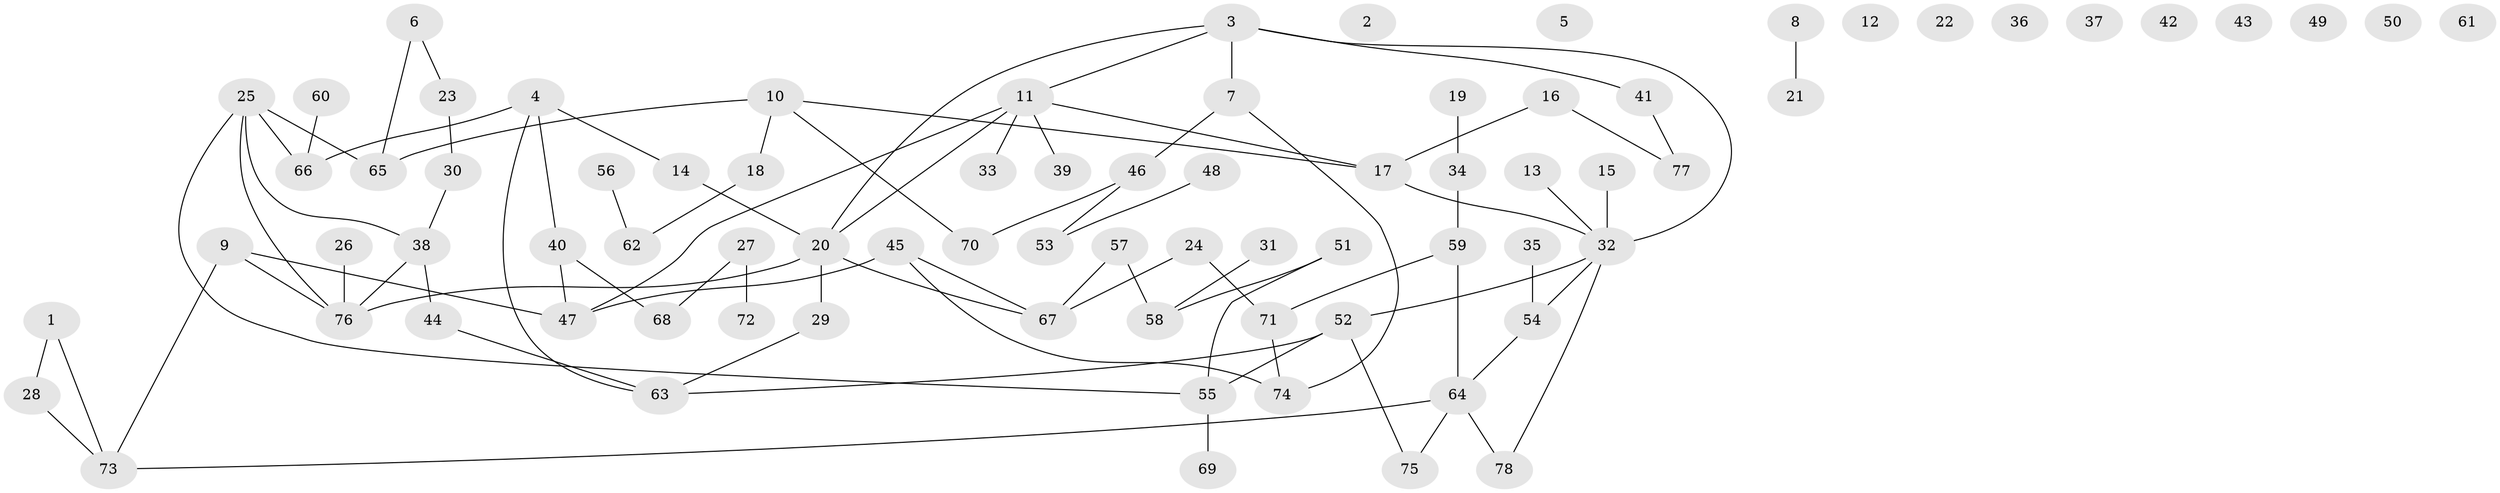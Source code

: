 // coarse degree distribution, {1: 0.24528301886792453, 0: 0.22641509433962265, 8: 0.03773584905660377, 5: 0.03773584905660377, 2: 0.16981132075471697, 4: 0.1320754716981132, 7: 0.018867924528301886, 3: 0.07547169811320754, 6: 0.05660377358490566}
// Generated by graph-tools (version 1.1) at 2025/41/03/06/25 10:41:19]
// undirected, 78 vertices, 88 edges
graph export_dot {
graph [start="1"]
  node [color=gray90,style=filled];
  1;
  2;
  3;
  4;
  5;
  6;
  7;
  8;
  9;
  10;
  11;
  12;
  13;
  14;
  15;
  16;
  17;
  18;
  19;
  20;
  21;
  22;
  23;
  24;
  25;
  26;
  27;
  28;
  29;
  30;
  31;
  32;
  33;
  34;
  35;
  36;
  37;
  38;
  39;
  40;
  41;
  42;
  43;
  44;
  45;
  46;
  47;
  48;
  49;
  50;
  51;
  52;
  53;
  54;
  55;
  56;
  57;
  58;
  59;
  60;
  61;
  62;
  63;
  64;
  65;
  66;
  67;
  68;
  69;
  70;
  71;
  72;
  73;
  74;
  75;
  76;
  77;
  78;
  1 -- 28;
  1 -- 73;
  3 -- 7;
  3 -- 11;
  3 -- 20;
  3 -- 32;
  3 -- 41;
  4 -- 14;
  4 -- 40;
  4 -- 63;
  4 -- 66;
  6 -- 23;
  6 -- 65;
  7 -- 46;
  7 -- 74;
  8 -- 21;
  9 -- 47;
  9 -- 73;
  9 -- 76;
  10 -- 17;
  10 -- 18;
  10 -- 65;
  10 -- 70;
  11 -- 17;
  11 -- 20;
  11 -- 33;
  11 -- 39;
  11 -- 47;
  13 -- 32;
  14 -- 20;
  15 -- 32;
  16 -- 17;
  16 -- 77;
  17 -- 32;
  18 -- 62;
  19 -- 34;
  20 -- 29;
  20 -- 67;
  20 -- 76;
  23 -- 30;
  24 -- 67;
  24 -- 71;
  25 -- 38;
  25 -- 55;
  25 -- 65;
  25 -- 66;
  25 -- 76;
  26 -- 76;
  27 -- 68;
  27 -- 72;
  28 -- 73;
  29 -- 63;
  30 -- 38;
  31 -- 58;
  32 -- 52;
  32 -- 54;
  32 -- 78;
  34 -- 59;
  35 -- 54;
  38 -- 44;
  38 -- 76;
  40 -- 47;
  40 -- 68;
  41 -- 77;
  44 -- 63;
  45 -- 47;
  45 -- 67;
  45 -- 74;
  46 -- 53;
  46 -- 70;
  48 -- 53;
  51 -- 55;
  51 -- 58;
  52 -- 55;
  52 -- 63;
  52 -- 75;
  54 -- 64;
  55 -- 69;
  56 -- 62;
  57 -- 58;
  57 -- 67;
  59 -- 64;
  59 -- 71;
  60 -- 66;
  64 -- 73;
  64 -- 75;
  64 -- 78;
  71 -- 74;
}
